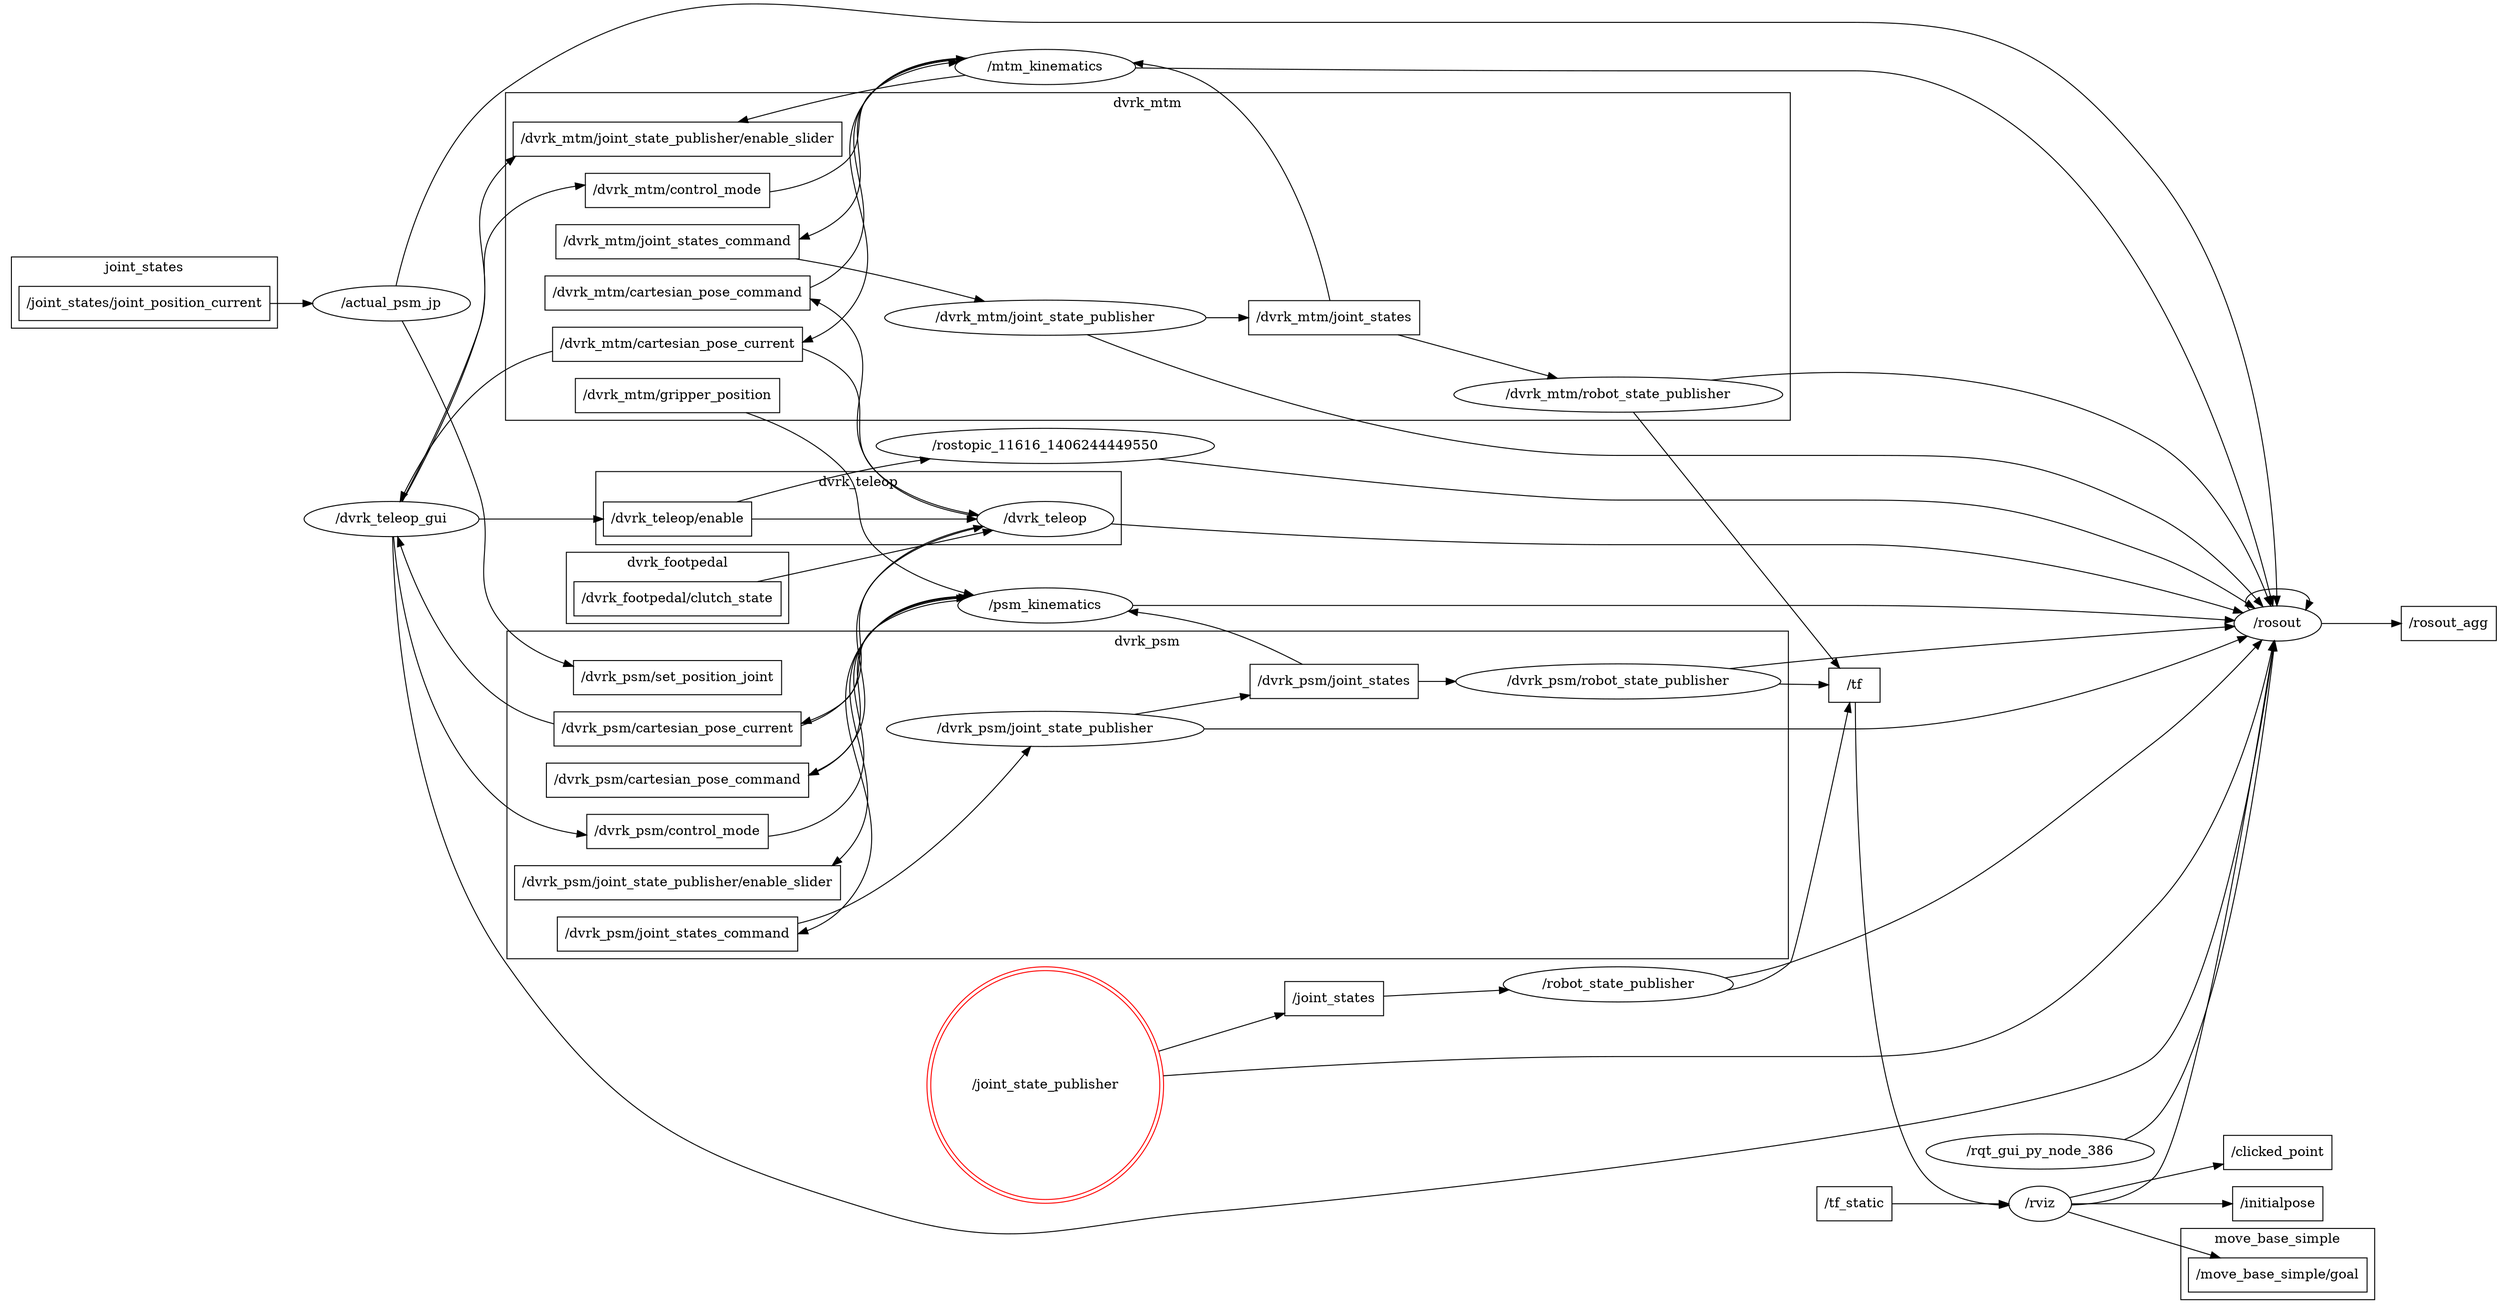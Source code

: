 digraph graphname {
	graph [rankdir=LR, rank=same];
	node [label="\N"];
	graph [bb="0,0,2594,1451.4"];
	subgraph cluster_dvrk_mtm {
		graph [label=dvrk_mtm,
			bb="524,1012,1860,1360"];
		_dvrk_mtm_joint_state_publisher_enable_slider [label="/dvrk_mtm/joint_state_publisher/enable_slider", URL=topic_3A_dvrk_mtm_joint_state_publisher_enable_slider, shape=box, pos="699,1308", width="4.6389", height="0.5"];
		_dvrk_mtm_gripper_position [label="/dvrk_mtm/gripper_position", URL=topic_3A_dvrk_mtm_gripper_position, shape=box, pos="699,1038", width="2.8611", height="0.5"];
		_dvrk_mtm_joint_states [label="/dvrk_mtm/joint_states", URL=topic_3A_dvrk_mtm_joint_states, shape=box, pos="1382,1120", width="2.4444", height="0.5"];
		_dvrk_mtm_joint_states_command [label="/dvrk_mtm/joint_states_command", URL=topic_3A_dvrk_mtm_joint_states_command, shape=box, pos="699,1200", width="3.4444", height="0.5"];
		_dvrk_mtm_cartesian_pose_command [label="/dvrk_mtm/cartesian_pose_command", URL=topic_3A_dvrk_mtm_cartesian_pose_command, shape=box, pos="699,1146", width="3.75", height="0.5"];
		_dvrk_mtm_control_mode [label="/dvrk_mtm/control_mode", URL=topic_3A_dvrk_mtm_control_mode, shape=box, pos="699,1254", width="2.6111", height="0.5"];
		_dvrk_mtm_cartesian_pose_current [label="/dvrk_mtm/cartesian_pose_current", URL=topic_3A_dvrk_mtm_cartesian_pose_current, shape=box, pos="699,1092", width="3.5556", height="0.5"];
		_dvrk_mtm_robot_state_publisher [label="/dvrk_mtm/robot_state_publisher", URL=_dvrk_mtm_robot_state_publisher, shape=ellipse, pos="1679,1038", width="4.8056", height="0.51389"];
		_dvrk_mtm_joint_state_publisher [label="/dvrk_mtm/joint_state_publisher", URL=_dvrk_mtm_joint_state_publisher, shape=ellipse, pos="1080,1120", width="4.6944", height="0.51389"];
		_dvrk_mtm_joint_states_command -> _dvrk_mtm_joint_state_publisher [pos="e,938,1129.8 823.51,1187.7 838.2,1184 852.69,1179.2 866,1173 885.14,1164.1 882.69,1150.6 902,1142 910.36,1138.3 919.15,1135.2 928.16,1132.5"];
		_dvrk_mtm_joint_states -> _dvrk_mtm_robot_state_publisher [pos="e,1535.9,1048.2 1462.8,1101.8 1465.3,1100.6 1467.7,1099.4 1470,1098 1490.1,1086.3 1485.3,1070.5 1506,1060 1512.5,1056.7 1519.3,1053.8 1526.3,1051.3"];
		_dvrk_mtm_joint_state_publisher -> _dvrk_mtm_joint_states [pos="e,1293.8,1120 1249.1,1120 1260.9,1120 1272.5,1120 1283.7,1120"];
	}
	subgraph cluster_dvrk_psm {
		graph [label=dvrk_psm,
			bb="526,440,1858,788"];
		_dvrk_psm_joint_states_command [label="/dvrk_psm/joint_states_command", URL=topic_3A_dvrk_psm_joint_states_command, shape=box, pos="699,466", width="3.3889", height="0.5"];
		_dvrk_psm_control_mode [label="/dvrk_psm/control_mode", URL=topic_3A_dvrk_psm_control_mode, shape=box, pos="699,574", width="2.5556", height="0.5"];
		_dvrk_psm_set_position_joint [label="/dvrk_psm/set_position_joint", URL=topic_3A_dvrk_psm_set_position_joint, shape=box, pos="699,736", width="2.9444", height="0.5"];
		_dvrk_psm_joint_states [label="/dvrk_psm/joint_states", URL=topic_3A_dvrk_psm_joint_states, shape=box, pos="1382,733", width="2.3889", height="0.5"];
		_dvrk_psm_cartesian_pose_current [label="/dvrk_psm/cartesian_pose_current", URL=topic_3A_dvrk_psm_cartesian_pose_current, shape=box, pos="699,682", width="3.5", height="0.5"];
		_dvrk_psm_joint_state_publisher_enable_slider [label="/dvrk_psm/joint_state_publisher/enable_slider", URL=topic_3A_dvrk_psm_joint_state_publisher_enable_slider, shape=box, pos="699,520", width="4.5833", height="0.5"];
		_dvrk_psm_cartesian_pose_command [label="/dvrk_psm/cartesian_pose_command", URL=topic_3A_dvrk_psm_cartesian_pose_command, shape=box, pos="699,628", width="3.6944", height="0.5"];
		_dvrk_psm_robot_state_publisher [label="/dvrk_psm/robot_state_publisher", URL=_dvrk_psm_robot_state_publisher, shape=ellipse, pos="1679,733", width="4.75", height="0.51389"];
		_dvrk_psm_joint_state_publisher [label="/dvrk_psm/joint_state_publisher", URL=_dvrk_psm_joint_state_publisher, shape=ellipse, pos="1080,684", width="4.6389", height="0.51389"];
		_dvrk_psm_joint_state_publisher -> _dvrk_psm_joint_states [pos="e,1304.5,714.98 1197,696.92 1217.4,699.61 1238.4,702.65 1258,706 1269.9,708.03 1282.4,710.43 1294.7,712.94"];
		_dvrk_psm_joint_states_command -> _dvrk_psm_joint_state_publisher [pos="e,924.45,677.39 821.6,468.27 838.07,473.32 853.55,481.16 866,493 921.63,545.94 845.39,610.11 902,662 906.23,665.88 910.78,669.31 915.57,672.35"];
		_dvrk_psm_joint_states -> _dvrk_psm_robot_state_publisher [pos="e,1507.8,733 1468.3,733 1477.7,733 1487.6,733 1497.7,733"];
	}
	subgraph cluster_joint_states {
		graph [label=joint_states,
			bb="8,1109,282,1187"];
		_joint_states_joint_position_current [label="/joint_states/joint_position_current", URL=topic_3A_joint_states_joint_position_current, shape=box, pos="145,1135", width="3.5556", height="0.5"];
	}
	subgraph cluster_dvrk_footpedal {
		graph [label=dvrk_footpedal,
			bb="585,796,813,874"];
		_dvrk_footpedal_clutch_state [label="/dvrk_footpedal/clutch_state", URL=topic_3A_dvrk_footpedal_clutch_state, shape=box, pos="699,822", width="2.9444", height="0.5"];
	}
	subgraph cluster_dvrk_teleop {
		graph [label=dvrk_teleop,
			bb="615,882,1160,960"];
		_dvrk_teleop_enable [label="/dvrk_teleop/enable", URL=topic_3A_dvrk_teleop_enable, shape=box, pos="699,908", width="2.1111", height="0.5"];
		_dvrk_teleop [label="/dvrk_teleop", URL=_dvrk_teleop, shape=ellipse, pos="1080,908", width=2, height="0.51389"];
		_dvrk_teleop_enable -> _dvrk_teleop [pos="e,1007.8,908 775.19,908 839.5,908 931.4,908 997.45,908"];
	}
	subgraph cluster_move_base_simple {
		graph [label=move_base_simple,
			bb="2270,8,2468,86"];
		_move_base_simple_goal [label="/move_base_simple/goal", URL=topic_3A_move_base_simple_goal, shape=box, pos="2369,34", width="2.5278", height="0.5"];
	}
	_tf_static [label="/tf_static", URL=topic_3A_tf_static, shape=box, pos="1927,112", width="1.0556", height="0.5"];
	_joint_states [label="/joint_states", URL=topic_3A_joint_states, shape=box, pos="1382,407", width="1.3889", height="0.5"];
	_rosout [label="/rosout", URL=_rosout, shape=ellipse, pos="2369,795", width="1.2778", height="0.51389"];
	_rosout_agg [label="/rosout_agg", URL=topic_3A_rosout_agg, shape=box, pos="2545,795", width="1.3611", height="0.5"];
	_clicked_point [label="/clicked_point", URL=topic_3A_clicked_point, shape=box, pos="2369,166", width="1.5", height="0.5"];
	_initialpose [label="/initialpose", URL=topic_3A_initialpose, shape=box, pos="2369,112", width="1.25", height="0.5"];
	_tf [label="/tf", URL=topic_3A_tf, shape=box, pos="1927,730", width="0.75", height="0.5"];
	_dvrk_teleop_gui [label="/dvrk_teleop_gui", URL=_dvrk_teleop_gui, shape=ellipse, pos="403,908", width="2.5556", height="0.51389"];
	_robot_state_publisher [label="/robot_state_publisher", URL=_robot_state_publisher, shape=ellipse, pos="1679,414", width="3.3611", height="0.51389"];
	_mtm_kinematics [label="/mtm_kinematics", URL=_mtm_kinematics, shape=ellipse, pos="1080,1386", width="2.6389", height="0.51389"];
	_rostopic_11616_1406244449550 [label="/rostopic_11616_1406244449550", URL=_rostopic_11616_1406244449550, shape=ellipse, pos="1080,986", width="4.9444", height="0.51389"];
	_rviz [label="/rviz", URL=_rviz, shape=ellipse, pos="2122,112", width="0.91667", height="0.51389"];
	_rqt_gui_py_node_386 [label="/rqt_gui_py_node_386", URL=_rqt_gui_py_node_386, shape=ellipse, pos="2122,166", width="3.3333", height="0.51389"];
	_joint_state_publisher [label="/joint_state_publisher", URL=_joint_state_publisher, shape=doublecircle, color=red, pos="1080,312", width="3.3333", height="3.3472"];
	_psm_kinematics [label="/psm_kinematics", URL=_psm_kinematics, shape=ellipse, pos="1080,814", width="2.5556", height="0.51389"];
	_actual_psm_jp [label="/actual_psm_jp", URL=_actual_psm_jp, shape=ellipse, pos="403,1135", width="2.3056", height="0.51389"];
	_joint_states -> _robot_state_publisher [pos="e,1559.3,411.18 1432.7,408.2 1464.9,408.95 1508,409.97 1549.2,410.94"];
	_psm_kinematics -> _dvrk_psm_joint_states_command [pos="e,821.74,467.02 1004.6,824.38 968.8,824.9 928.27,818.35 902,792 807.5,697.21 958.71,589.54 866,493 856.26,482.86 844.32,475.56 831.35,470.41"];
	_psm_kinematics -> _dvrk_psm_cartesian_pose_current [pos="e,825.16,688.25 994.14,820.48 962.5,818.74 928.06,811.49 902,792 869.8,767.91 897.74,733.68 866,709 856.58,701.68 845.95,696 834.72,691.62"];
	_psm_kinematics -> _dvrk_psm_joint_state_publisher_enable_slider [pos="e,855.78,538.13 1003.5,824.1 968.15,824.36 928.28,817.68 902,792 823.29,715.07 943.26,625.38 866,547 865.2,546.19 864.39,545.4 863.56,544.62"];
	_psm_kinematics -> _rosout [pos="e,2323.5,798.24 1172.1,814 1289.7,814 1499.5,814 1679,814 1679,814 1679,814 1927,814 2066.2,814 2229.8,804.48 2313.5,798.92"];
	_tf_static -> _rviz [pos="e,2088.7,112 1965.5,112 1998.1,112 2044.8,112 2078.7,112"];
	_dvrk_psm_cartesian_pose_current -> _dvrk_teleop_gui [pos="e,408.28,889.75 572.58,687.94 555.33,692.53 538.57,699.27 524,709 461.76,750.56 426.27,836.04 411.38,880.22"];
	_dvrk_psm_cartesian_pose_current -> _dvrk_teleop [pos="e,1017.7,917.1 825.06,685.24 840.26,690.32 854.46,697.91 866,709 923.9,764.61 843.07,831.48 902,886 929.89,911.8 971.64,918.01 1007.7,917.43"];
	_dvrk_mtm_joint_states -> _mtm_kinematics [pos="e,1159.5,1395.9 1298,1138.1 1296.6,1139.3 1295.3,1140.6 1294,1142 1226.4,1215.6 1330,1294.7 1258,1364 1234.8,1386.3 1201.4,1394.2 1169.7,1395.7"];
	_mtm_kinematics -> _dvrk_mtm_joint_state_publisher_enable_slider [pos="e,755.78,1326.1 994.49,1378 965.03,1374.6 931.93,1369.9 902,1364 855.88,1354.8 804.87,1340.8 765.52,1329"];
	_mtm_kinematics -> _dvrk_mtm_joint_states_command [pos="e,823.65,1203.6 996.6,1394.7 963.61,1393.6 927.55,1386.3 902,1364 854.6,1322.6 912.62,1269.3 866,1227 856.48,1218.4 845.32,1211.9 833.38,1207.1"];
	_mtm_kinematics -> _rosout [pos="e,2365,813.21 1174.9,1385 1293,1383.8 1500.9,1382 1679,1382 1679,1382 1679,1382 1927,1382 2210.3,1382 2334.7,940.3 2362.7,823.21"];
	_mtm_kinematics -> _dvrk_mtm_cartesian_pose_current [pos="e,827.29,1095.2 1001.2,1396.1 966.47,1396.1 927.72,1389.1 902,1364 823.29,1287.1 943.26,1197.4 866,1119 857.54,1110.4 847.51,1103.9 836.62,1099"];
	_rostopic_11616_1406244449550 -> _rosout [pos="e,2347.3,811.11 1192.3,972 1233.1,966.99 1274,962.07 1294,960 1464.8,942.31 1507.3,927 1679,927 1679,927 1679,927 1927,927 2069.3,927 2108.7,919.62 2242,870 2277.4,856.82 2314.2,833.91 2339,816.86"];
	_dvrk_mtm_gripper_position -> _psm_kinematics [pos="e,1008.6,825.57 769.44,1020 802.29,1008.5 839.81,990.73 866,964 895,934.4 871.96,906.54 902,878 928.44,852.89 965.43,837.52 998.84,828.16"];
	_dvrk_psm_cartesian_pose_command -> _psm_kinematics [pos="e,999.32,822.74 832.8,634.85 844.96,639.67 856.32,646.22 866,655 912.62,697.31 854.6,750.56 902,792 925.59,812.62 958.14,820.43 988.95,822.32"];
	_dvrk_mtm_cartesian_pose_command -> _mtm_kinematics [pos="e,999.44,1395.6 834.66,1152.7 846.24,1157.6 856.95,1164.2 866,1173 927.87,1233.3 839.01,1304.9 902,1364 925.15,1385.7 958.1,1393.6 989.36,1395.3"];
	_joint_states_joint_position_current -> _actual_psm_jp [pos="e,319.32,1135 273.62,1135 285.63,1135 297.64,1135 309.24,1135"];
	_dvrk_teleop_enable -> _rostopic_11616_1406244449550 [pos="e,956.1,973.05 755.78,926.06 796.19,938.33 851.98,954.06 902,964 916.14,966.81 931,969.32 945.84,971.55"];
	_tf -> _rviz [pos="e,2089.2,109.86 1928.1,711.9 1933.8,617.33 1962.3,182.62 2002,139 2021.2,117.87 2053.1,111.45 2079.2,110.13"];
	_dvrk_psm_control_mode -> _psm_kinematics [pos="e,1002.2,823.64 791.67,569.66 818.75,573.07 846.33,581.84 866,601 927.87,661.28 839.01,732.88 902,792 925.76,814.31 959.85,822.05 991.85,823.41"];
	_dvrk_mtm_cartesian_pose_current -> _dvrk_teleop_gui [pos="e,411.11,925.97 570.77,1083.9 554.34,1079.5 538.29,1073.4 524,1065 471.64,1034.1 433.91,971.03 415.57,934.95"];
	_dvrk_mtm_cartesian_pose_current -> _dvrk_teleop [pos="e,1016.6,899.47 827.39,1087.1 841.58,1082.2 854.89,1075 866,1065 912.06,1023.3 855.18,970.79 902,930 930.1,905.52 970.83,899.12 1006.2,899.25"];
	_dvrk_psm_robot_state_publisher -> _tf [pos="e,1899.9,730.33 1849.2,730.94 1864.1,730.76 1877.9,730.59 1889.7,730.45"];
	_dvrk_psm_robot_state_publisher -> _rosout [pos="e,2323.5,791.95 1791.2,746.62 1822.5,750.23 1856.6,753.95 1888,757 2041.8,771.9 2223.7,785.06 2313.3,791.25"];
	_dvrk_psm_joint_state_publisher -> _rosout [pos="e,2338.1,781.61 1247.2,684 1367.3,684 1533.1,684 1679,684 1679,684 1679,684 1927,684 2079.1,684 2252.1,746.62 2328.8,777.79"];
	_dvrk_footpedal_clutch_state -> _dvrk_teleop [pos="e,1011.5,902.48 747.55,840.06 788.26,854.54 848.2,874.3 902,886 934.26,893.02 970.33,898 1001.5,901.42"];
	_rosout -> _rosout_agg [pos="e,2496,795 2415.2,795 2436.9,795 2462.9,795 2486,795"];
	_actual_psm_jp -> _dvrk_psm_set_position_joint [pos="e,592.74,750.61 413.12,1117.1 432.11,1082.9 473.21,1005.1 496,935 516.02,873.41 480.95,840.38 524,792 539.68,774.38 560.9,762.27 583.15,753.95"];
	_actual_psm_jp -> _rosout [pos="e,2366.2,813.2 406.62,1153 416.55,1197.3 448.65,1311.7 524,1364 728.51,1506 831.05,1432 1080,1432 1080,1432 1080,1432 1927,1432 2083.2,1432 2143.2,1397 2242,1276 2300.6,1204.2 2350.2,915.02 2364.7,823.16"];
	_dvrk_psm_joint_states -> _psm_kinematics [pos="e,1172.1,814.36 1301.6,751.02 1299,752.26 1296.5,753.59 1294,755 1274.1,766.44 1278.5,781.79 1258,792 1234.9,803.5 1208,809.85 1182.3,813.19"];
	_rviz -> _clicked_point [pos="e,2314.3,154.03 2152.8,118.73 2190.5,126.98 2255.5,141.19 2304.4,151.88"];
	_rviz -> _rosout [pos="e,2366.7,776.9 2154.9,110.23 2182.1,110.66 2219.6,115.94 2242,139 2286.9,185.32 2349.7,646.88 2365.4,766.7"];
	_rviz -> _move_base_simple_goal [pos="e,2284,52.052 2148.1,100.83 2177.3,88.603 2226.4,69.01 2270,56 2271.4,55.575 2272.9,55.154 2274.3,54.737"];
	_rviz -> _initialpose [pos="e,2323.1,112 2155.1,112 2195.4,112 2264.4,112 2313.1,112"];
	_dvrk_mtm_robot_state_publisher -> _tf [pos="e,1912.3,748.25 1693.8,1019.7 1735.9,967.34 1856.8,817.24 1905.9,756.24"];
	_dvrk_mtm_robot_state_publisher -> _rosout [pos="e,2363.2,813.05 1852,1038.9 1992.7,1036.6 2178.2,1026.1 2242,988 2305.6,950 2343.5,866.37 2359.7,822.73"];
	_joint_state_publisher -> _joint_states [pos="e,1331.2,391.01 1195,348.19 1238,361.7 1285.1,376.52 1321.3,387.9"];
	_joint_state_publisher -> _rosout [pos="e,2365.8,776.7 1200.4,318.7 1321.3,324.85 1513,333 1679,333 1679,333 1679,333 1927,333 2084.2,333 2135,378.83 2242,494 2317.8,575.55 2352,709 2363.9,766.82"];
	_dvrk_mtm_joint_state_publisher -> _rosout [pos="e,2355.5,812.49 1205.6,1107.9 1223.3,1105.2 1241.2,1101.9 1258,1098 1447.9,1053.5 1483.9,974 1679,974 1679,974 1679,974 1927,974 2069.7,974 2114.7,976.54 2242,912 2286.1,889.63 2326.1,847.52 2349,820.39"];
	_rosout -> _rosout [pos="e,2398.1,809.42 2339.9,809.42 2329.7,820.17 2339.4,831 2369,831 2389.8,831 2400.8,825.64 2401.9,818.73"];
	_rqt_gui_py_node_386 -> _rosout [pos="e,2367.6,776.81 2212.1,178.05 2223.3,182.79 2233.7,189.25 2242,198 2322,282.2 2358.1,659.98 2366.8,766.79"];
	_dvrk_mtm_control_mode -> _mtm_kinematics [pos="e,990.95,1392.3 793.14,1253 818.89,1256.8 845.37,1265 866,1281 897.74,1305.7 869.8,1339.9 902,1364 924.43,1380.8 953.07,1388.5 980.79,1391.4"];
	_dvrk_teleop_gui -> _dvrk_mtm_control_mode [pos="e,604.76,1259 412.88,925.95 431.46,960.36 471.89,1038.3 496,1108 513.77,1159.3 484.11,1190.1 524,1227 543.13,1244.7 568.77,1253.6 594.52,1257.7"];
	_dvrk_teleop_gui -> _dvrk_mtm_joint_state_publisher_enable_slider [pos="e,534.43,1289.9 413.49,926.07 432.9,960.36 474.42,1037.7 496,1108 518.86,1182.5 468.72,1226.1 524,1281 524.82,1281.8 525.65,1282.6 526.49,1283.4"];
	_dvrk_teleop_gui -> _rosout [pos="e,2366.6,776.8 405.88,889.81 418.37,812.66 469.63,512.82 524,436 640.79,270.99 708.57,241.76 902,183 1261.8,73.715 2151.8,253.73 2242,334 2308.4,393.06 2352.5,675.65 2365.2,766.68"];
	_dvrk_teleop_gui -> _dvrk_teleop_enable [pos="e,622.85,908 495.84,908 533.19,908 576.01,908 612.68,908"];
	_dvrk_teleop_gui -> _dvrk_psm_control_mode [pos="e,606.39,570.87 404.15,889.87 408.6,836.09 429.57,676.46 524,601 544.35,584.74 570.41,576.28 596.16,572.25"];
	_robot_state_publisher -> _tf [pos="e,1923.2,711.94 1789.5,406.58 1815.2,410.11 1840.7,418.62 1860,436 1865,440.53 1905.7,629.65 1921.1,702.13"];
	_robot_state_publisher -> _rosout [pos="e,2353.7,777.56 1792.7,420.28 1815.4,423.62 1838.8,428.6 1860,436 2048,501.51 2085.1,547.37 2242,670 2281.8,701.08 2322.4,743.31 2346.7,769.85"];
	_dvrk_teleop -> _dvrk_psm_cartesian_pose_command [pos="e,832.53,633.36 1018.5,917.51 980.04,919.77 932.19,915.25 902,886 827.37,813.7 939.26,728.68 866,655 858.86,647.81 850.6,642.08 841.67,637.52"];
	_dvrk_teleop -> _dvrk_mtm_cartesian_pose_command [pos="e,834.64,1139.3 1018,898.79 979.79,896.78 932.45,901.47 902,930 839.6,988.46 927.3,1059.4 866,1119 859.42,1125.4 851.96,1130.6 843.93,1134.9"];
	_dvrk_teleop -> _rosout [pos="e,2333.6,806.55 1149.1,902.67 1260.6,894.54 1486.9,880 1679,880 1679,880 1679,880 1927,880 2074.4,880 2244.6,833.83 2324,809.54"];
}
